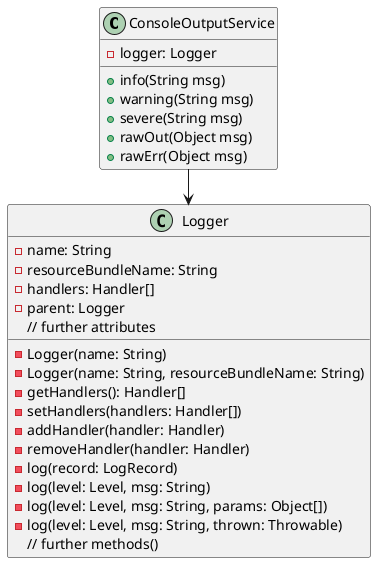@startuml

left to right direction

class ConsoleOutputService {
  - logger: Logger
  + info(String msg)
  + warning(String msg)
  + severe(String msg)
  + rawOut(Object msg)
  + rawErr(Object msg)
}

class Logger {
  - name: String
  - resourceBundleName: String
  - handlers: Handler[]
  - parent: Logger
  // further attributes
  - Logger(name: String)
  - Logger(name: String, resourceBundleName: String)
  - getHandlers(): Handler[]
  - setHandlers(handlers: Handler[])
  - addHandler(handler: Handler)
  - removeHandler(handler: Handler)
  - log(record: LogRecord)
  - log(level: Level, msg: String)
  - log(level: Level, msg: String, params: Object[])
  - log(level: Level, msg: String, thrown: Throwable)
  // further methods()
}

ConsoleOutputService -> Logger

@enduml
